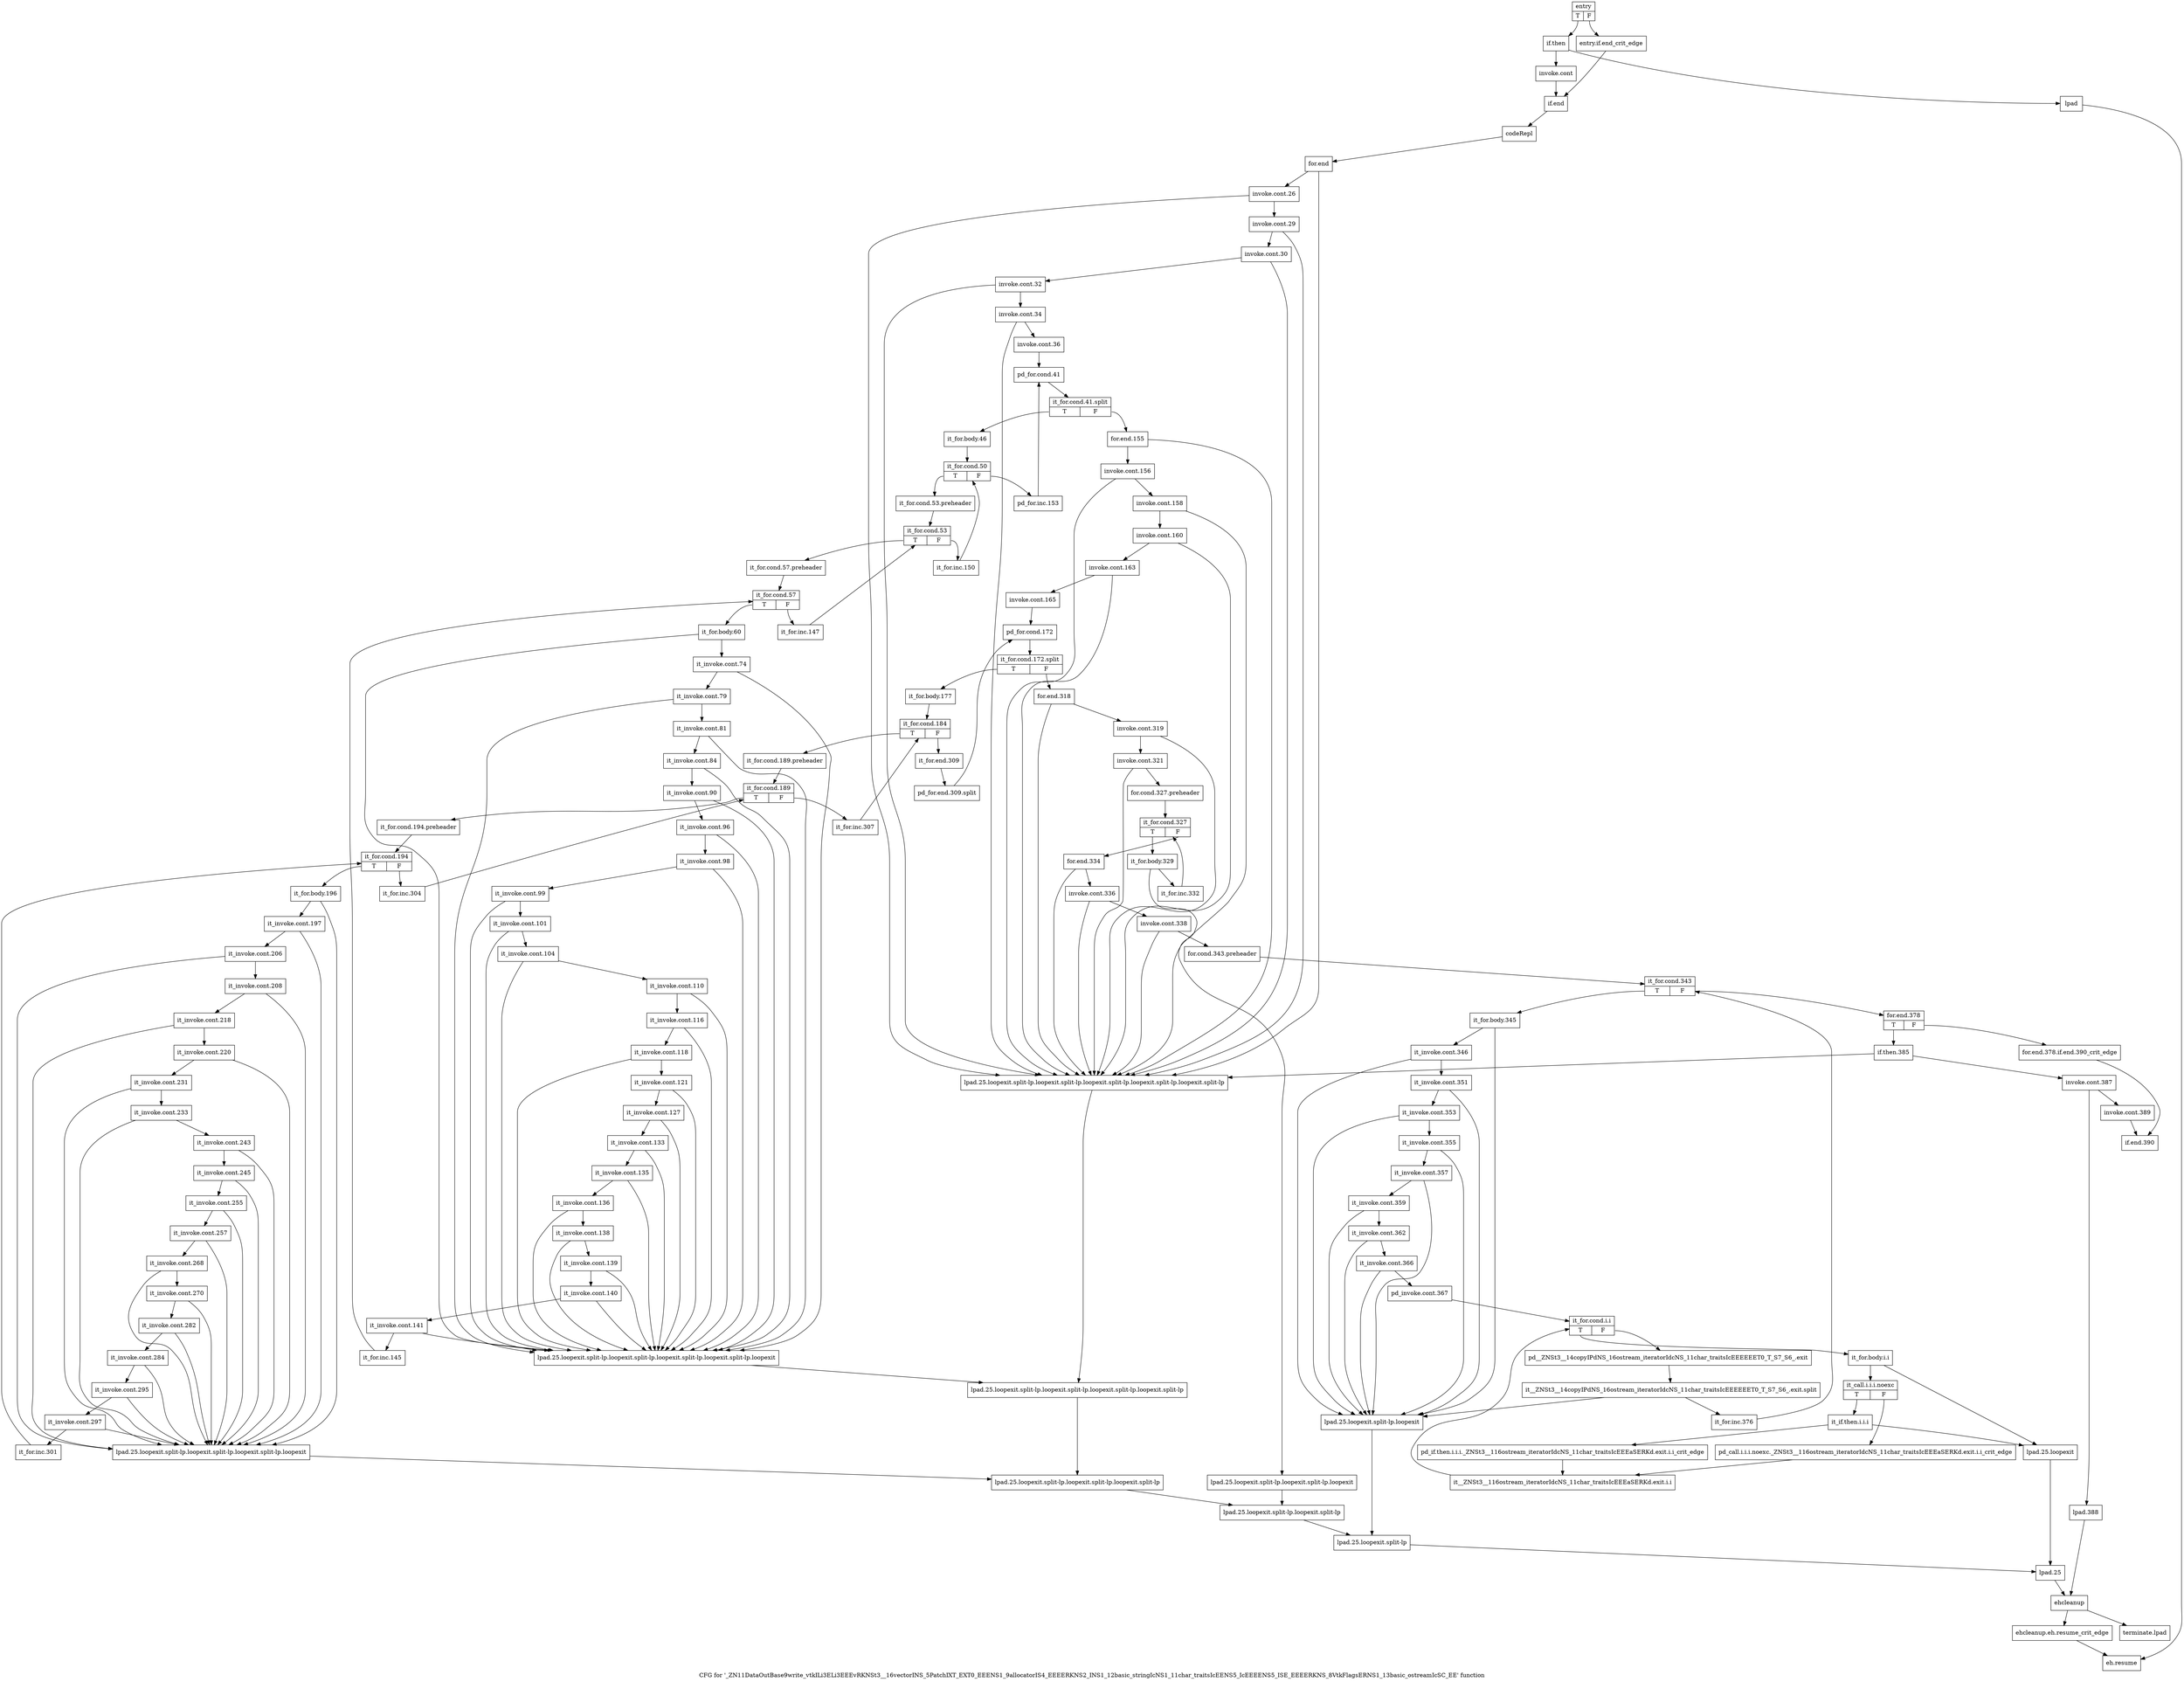 digraph "CFG for '_ZN11DataOutBase9write_vtkILi3ELi3EEEvRKNSt3__16vectorINS_5PatchIXT_EXT0_EEENS1_9allocatorIS4_EEEERKNS2_INS1_12basic_stringIcNS1_11char_traitsIcEENS5_IcEEEENS5_ISE_EEEERKNS_8VtkFlagsERNS1_13basic_ostreamIcSC_EE' function" {
	label="CFG for '_ZN11DataOutBase9write_vtkILi3ELi3EEEvRKNSt3__16vectorINS_5PatchIXT_EXT0_EEENS1_9allocatorIS4_EEEERKNS2_INS1_12basic_stringIcNS1_11char_traitsIcEENS5_IcEEEENS5_ISE_EEEERKNS_8VtkFlagsERNS1_13basic_ostreamIcSC_EE' function";

	Node0x36e93b0 [shape=record,label="{entry|{<s0>T|<s1>F}}"];
	Node0x36e93b0:s0 -> Node0x3704670;
	Node0x36e93b0:s1 -> Node0x36e9400;
	Node0x36e9400 [shape=record,label="{entry.if.end_crit_edge}"];
	Node0x36e9400 -> Node0x3704760;
	Node0x3704670 [shape=record,label="{if.then}"];
	Node0x3704670 -> Node0x37046c0;
	Node0x3704670 -> Node0x3704710;
	Node0x37046c0 [shape=record,label="{invoke.cont}"];
	Node0x37046c0 -> Node0x3704760;
	Node0x3704710 [shape=record,label="{lpad}"];
	Node0x3704710 -> Node0x370dd30;
	Node0x3704760 [shape=record,label="{if.end}"];
	Node0x3704760 -> Node0x3707130;
	Node0x3707130 [shape=record,label="{codeRepl}"];
	Node0x3707130 -> Node0x3707180;
	Node0x3707180 [shape=record,label="{for.end}"];
	Node0x3707180 -> Node0x37071d0;
	Node0x3707180 -> Node0x370c2f0;
	Node0x37071d0 [shape=record,label="{invoke.cont.26}"];
	Node0x37071d0 -> Node0x3707220;
	Node0x37071d0 -> Node0x370c2f0;
	Node0x3707220 [shape=record,label="{invoke.cont.29}"];
	Node0x3707220 -> Node0x3707270;
	Node0x3707220 -> Node0x370c2f0;
	Node0x3707270 [shape=record,label="{invoke.cont.30}"];
	Node0x3707270 -> Node0x37072c0;
	Node0x3707270 -> Node0x370c2f0;
	Node0x37072c0 [shape=record,label="{invoke.cont.32}"];
	Node0x37072c0 -> Node0x3707310;
	Node0x37072c0 -> Node0x370c2f0;
	Node0x3707310 [shape=record,label="{invoke.cont.34}"];
	Node0x3707310 -> Node0x3707360;
	Node0x3707310 -> Node0x370c2f0;
	Node0x3707360 [shape=record,label="{invoke.cont.36}"];
	Node0x3707360 -> Node0x37073b0;
	Node0x37073b0 [shape=record,label="{pd_for.cond.41}"];
	Node0x37073b0 -> Node0x9c76030;
	Node0x9c76030 [shape=record,label="{it_for.cond.41.split|{<s0>T|<s1>F}}"];
	Node0x9c76030:s0 -> Node0x3707400;
	Node0x9c76030:s1 -> Node0x370c5c0;
	Node0x3707400 [shape=record,label="{it_for.body.46}"];
	Node0x3707400 -> Node0x3707450;
	Node0x3707450 [shape=record,label="{it_for.cond.50|{<s0>T|<s1>F}}"];
	Node0x3707450:s0 -> Node0x37074a0;
	Node0x3707450:s1 -> Node0x370c570;
	Node0x37074a0 [shape=record,label="{it_for.cond.53.preheader}"];
	Node0x37074a0 -> Node0x37074f0;
	Node0x37074f0 [shape=record,label="{it_for.cond.53|{<s0>T|<s1>F}}"];
	Node0x37074f0:s0 -> Node0x3707540;
	Node0x37074f0:s1 -> Node0x370c520;
	Node0x3707540 [shape=record,label="{it_for.cond.57.preheader}"];
	Node0x3707540 -> Node0x3707590;
	Node0x3707590 [shape=record,label="{it_for.cond.57|{<s0>T|<s1>F}}"];
	Node0x3707590:s0 -> Node0x37075e0;
	Node0x3707590:s1 -> Node0x370c4d0;
	Node0x37075e0 [shape=record,label="{it_for.body.60}"];
	Node0x37075e0 -> Node0x3707630;
	Node0x37075e0 -> Node0x370c2a0;
	Node0x3707630 [shape=record,label="{it_invoke.cont.74}"];
	Node0x3707630 -> Node0x3707680;
	Node0x3707630 -> Node0x370c2a0;
	Node0x3707680 [shape=record,label="{it_invoke.cont.79}"];
	Node0x3707680 -> Node0x37076d0;
	Node0x3707680 -> Node0x370c2a0;
	Node0x37076d0 [shape=record,label="{it_invoke.cont.81}"];
	Node0x37076d0 -> Node0x3707720;
	Node0x37076d0 -> Node0x370c2a0;
	Node0x3707720 [shape=record,label="{it_invoke.cont.84}"];
	Node0x3707720 -> Node0x3707770;
	Node0x3707720 -> Node0x370c2a0;
	Node0x3707770 [shape=record,label="{it_invoke.cont.90}"];
	Node0x3707770 -> Node0x37077c0;
	Node0x3707770 -> Node0x370c2a0;
	Node0x37077c0 [shape=record,label="{it_invoke.cont.96}"];
	Node0x37077c0 -> Node0x3707810;
	Node0x37077c0 -> Node0x370c2a0;
	Node0x3707810 [shape=record,label="{it_invoke.cont.98}"];
	Node0x3707810 -> Node0x3707860;
	Node0x3707810 -> Node0x370c2a0;
	Node0x3707860 [shape=record,label="{it_invoke.cont.99}"];
	Node0x3707860 -> Node0x370bcb0;
	Node0x3707860 -> Node0x370c2a0;
	Node0x370bcb0 [shape=record,label="{it_invoke.cont.101}"];
	Node0x370bcb0 -> Node0x370bd00;
	Node0x370bcb0 -> Node0x370c2a0;
	Node0x370bd00 [shape=record,label="{it_invoke.cont.104}"];
	Node0x370bd00 -> Node0x370bd50;
	Node0x370bd00 -> Node0x370c2a0;
	Node0x370bd50 [shape=record,label="{it_invoke.cont.110}"];
	Node0x370bd50 -> Node0x370bda0;
	Node0x370bd50 -> Node0x370c2a0;
	Node0x370bda0 [shape=record,label="{it_invoke.cont.116}"];
	Node0x370bda0 -> Node0x370bdf0;
	Node0x370bda0 -> Node0x370c2a0;
	Node0x370bdf0 [shape=record,label="{it_invoke.cont.118}"];
	Node0x370bdf0 -> Node0x370be40;
	Node0x370bdf0 -> Node0x370c2a0;
	Node0x370be40 [shape=record,label="{it_invoke.cont.121}"];
	Node0x370be40 -> Node0x370be90;
	Node0x370be40 -> Node0x370c2a0;
	Node0x370be90 [shape=record,label="{it_invoke.cont.127}"];
	Node0x370be90 -> Node0x370bee0;
	Node0x370be90 -> Node0x370c2a0;
	Node0x370bee0 [shape=record,label="{it_invoke.cont.133}"];
	Node0x370bee0 -> Node0x370bf30;
	Node0x370bee0 -> Node0x370c2a0;
	Node0x370bf30 [shape=record,label="{it_invoke.cont.135}"];
	Node0x370bf30 -> Node0x370bf80;
	Node0x370bf30 -> Node0x370c2a0;
	Node0x370bf80 [shape=record,label="{it_invoke.cont.136}"];
	Node0x370bf80 -> Node0x370bfd0;
	Node0x370bf80 -> Node0x370c2a0;
	Node0x370bfd0 [shape=record,label="{it_invoke.cont.138}"];
	Node0x370bfd0 -> Node0x370c020;
	Node0x370bfd0 -> Node0x370c2a0;
	Node0x370c020 [shape=record,label="{it_invoke.cont.139}"];
	Node0x370c020 -> Node0x370c070;
	Node0x370c020 -> Node0x370c2a0;
	Node0x370c070 [shape=record,label="{it_invoke.cont.140}"];
	Node0x370c070 -> Node0x370c0c0;
	Node0x370c070 -> Node0x370c2a0;
	Node0x370c0c0 [shape=record,label="{it_invoke.cont.141}"];
	Node0x370c0c0 -> Node0x370c110;
	Node0x370c0c0 -> Node0x370c2a0;
	Node0x370c110 [shape=record,label="{it_for.inc.145}"];
	Node0x370c110 -> Node0x3707590;
	Node0x370c160 [shape=record,label="{lpad.25.loopexit}"];
	Node0x370c160 -> Node0x370c480;
	Node0x370c1b0 [shape=record,label="{lpad.25.loopexit.split-lp.loopexit}"];
	Node0x370c1b0 -> Node0x370c430;
	Node0x370c200 [shape=record,label="{lpad.25.loopexit.split-lp.loopexit.split-lp.loopexit}"];
	Node0x370c200 -> Node0x370c3e0;
	Node0x370c250 [shape=record,label="{lpad.25.loopexit.split-lp.loopexit.split-lp.loopexit.split-lp.loopexit}"];
	Node0x370c250 -> Node0x370c390;
	Node0x370c2a0 [shape=record,label="{lpad.25.loopexit.split-lp.loopexit.split-lp.loopexit.split-lp.loopexit.split-lp.loopexit}"];
	Node0x370c2a0 -> Node0x370c340;
	Node0x370c2f0 [shape=record,label="{lpad.25.loopexit.split-lp.loopexit.split-lp.loopexit.split-lp.loopexit.split-lp.loopexit.split-lp}"];
	Node0x370c2f0 -> Node0x370c340;
	Node0x370c340 [shape=record,label="{lpad.25.loopexit.split-lp.loopexit.split-lp.loopexit.split-lp.loopexit.split-lp}"];
	Node0x370c340 -> Node0x370c390;
	Node0x370c390 [shape=record,label="{lpad.25.loopexit.split-lp.loopexit.split-lp.loopexit.split-lp}"];
	Node0x370c390 -> Node0x370c3e0;
	Node0x370c3e0 [shape=record,label="{lpad.25.loopexit.split-lp.loopexit.split-lp}"];
	Node0x370c3e0 -> Node0x370c430;
	Node0x370c430 [shape=record,label="{lpad.25.loopexit.split-lp}"];
	Node0x370c430 -> Node0x370c480;
	Node0x370c480 [shape=record,label="{lpad.25}"];
	Node0x370c480 -> Node0x370dc90;
	Node0x370c4d0 [shape=record,label="{it_for.inc.147}"];
	Node0x370c4d0 -> Node0x37074f0;
	Node0x370c520 [shape=record,label="{it_for.inc.150}"];
	Node0x370c520 -> Node0x3707450;
	Node0x370c570 [shape=record,label="{pd_for.inc.153}"];
	Node0x370c570 -> Node0x37073b0;
	Node0x370c5c0 [shape=record,label="{for.end.155}"];
	Node0x370c5c0 -> Node0x370c610;
	Node0x370c5c0 -> Node0x370c2f0;
	Node0x370c610 [shape=record,label="{invoke.cont.156}"];
	Node0x370c610 -> Node0x370c660;
	Node0x370c610 -> Node0x370c2f0;
	Node0x370c660 [shape=record,label="{invoke.cont.158}"];
	Node0x370c660 -> Node0x370c6b0;
	Node0x370c660 -> Node0x370c2f0;
	Node0x370c6b0 [shape=record,label="{invoke.cont.160}"];
	Node0x370c6b0 -> Node0x370c700;
	Node0x370c6b0 -> Node0x370c2f0;
	Node0x370c700 [shape=record,label="{invoke.cont.163}"];
	Node0x370c700 -> Node0x370c750;
	Node0x370c700 -> Node0x370c2f0;
	Node0x370c750 [shape=record,label="{invoke.cont.165}"];
	Node0x370c750 -> Node0x370c7a0;
	Node0x370c7a0 [shape=record,label="{pd_for.cond.172}"];
	Node0x370c7a0 -> Node0x9cbba40;
	Node0x9cbba40 [shape=record,label="{it_for.cond.172.split|{<s0>T|<s1>F}}"];
	Node0x9cbba40:s0 -> Node0x370c7f0;
	Node0x9cbba40:s1 -> Node0x370d0b0;
	Node0x370c7f0 [shape=record,label="{it_for.body.177}"];
	Node0x370c7f0 -> Node0x370c840;
	Node0x370c840 [shape=record,label="{it_for.cond.184|{<s0>T|<s1>F}}"];
	Node0x370c840:s0 -> Node0x370c890;
	Node0x370c840:s1 -> Node0x370d060;
	Node0x370c890 [shape=record,label="{it_for.cond.189.preheader}"];
	Node0x370c890 -> Node0x370c8e0;
	Node0x370c8e0 [shape=record,label="{it_for.cond.189|{<s0>T|<s1>F}}"];
	Node0x370c8e0:s0 -> Node0x370c930;
	Node0x370c8e0:s1 -> Node0x370d010;
	Node0x370c930 [shape=record,label="{it_for.cond.194.preheader}"];
	Node0x370c930 -> Node0x370c980;
	Node0x370c980 [shape=record,label="{it_for.cond.194|{<s0>T|<s1>F}}"];
	Node0x370c980:s0 -> Node0x370c9d0;
	Node0x370c980:s1 -> Node0x370cfc0;
	Node0x370c9d0 [shape=record,label="{it_for.body.196}"];
	Node0x370c9d0 -> Node0x370ca20;
	Node0x370c9d0 -> Node0x370c250;
	Node0x370ca20 [shape=record,label="{it_invoke.cont.197}"];
	Node0x370ca20 -> Node0x370ca70;
	Node0x370ca20 -> Node0x370c250;
	Node0x370ca70 [shape=record,label="{it_invoke.cont.206}"];
	Node0x370ca70 -> Node0x370cac0;
	Node0x370ca70 -> Node0x370c250;
	Node0x370cac0 [shape=record,label="{it_invoke.cont.208}"];
	Node0x370cac0 -> Node0x370cb10;
	Node0x370cac0 -> Node0x370c250;
	Node0x370cb10 [shape=record,label="{it_invoke.cont.218}"];
	Node0x370cb10 -> Node0x370cb60;
	Node0x370cb10 -> Node0x370c250;
	Node0x370cb60 [shape=record,label="{it_invoke.cont.220}"];
	Node0x370cb60 -> Node0x370cbb0;
	Node0x370cb60 -> Node0x370c250;
	Node0x370cbb0 [shape=record,label="{it_invoke.cont.231}"];
	Node0x370cbb0 -> Node0x370cc00;
	Node0x370cbb0 -> Node0x370c250;
	Node0x370cc00 [shape=record,label="{it_invoke.cont.233}"];
	Node0x370cc00 -> Node0x370cc50;
	Node0x370cc00 -> Node0x370c250;
	Node0x370cc50 [shape=record,label="{it_invoke.cont.243}"];
	Node0x370cc50 -> Node0x370cca0;
	Node0x370cc50 -> Node0x370c250;
	Node0x370cca0 [shape=record,label="{it_invoke.cont.245}"];
	Node0x370cca0 -> Node0x370ccf0;
	Node0x370cca0 -> Node0x370c250;
	Node0x370ccf0 [shape=record,label="{it_invoke.cont.255}"];
	Node0x370ccf0 -> Node0x370cd40;
	Node0x370ccf0 -> Node0x370c250;
	Node0x370cd40 [shape=record,label="{it_invoke.cont.257}"];
	Node0x370cd40 -> Node0x370cd90;
	Node0x370cd40 -> Node0x370c250;
	Node0x370cd90 [shape=record,label="{it_invoke.cont.268}"];
	Node0x370cd90 -> Node0x370cde0;
	Node0x370cd90 -> Node0x370c250;
	Node0x370cde0 [shape=record,label="{it_invoke.cont.270}"];
	Node0x370cde0 -> Node0x370ce30;
	Node0x370cde0 -> Node0x370c250;
	Node0x370ce30 [shape=record,label="{it_invoke.cont.282}"];
	Node0x370ce30 -> Node0x370ce80;
	Node0x370ce30 -> Node0x370c250;
	Node0x370ce80 [shape=record,label="{it_invoke.cont.284}"];
	Node0x370ce80 -> Node0x370ced0;
	Node0x370ce80 -> Node0x370c250;
	Node0x370ced0 [shape=record,label="{it_invoke.cont.295}"];
	Node0x370ced0 -> Node0x370cf20;
	Node0x370ced0 -> Node0x370c250;
	Node0x370cf20 [shape=record,label="{it_invoke.cont.297}"];
	Node0x370cf20 -> Node0x370cf70;
	Node0x370cf20 -> Node0x370c250;
	Node0x370cf70 [shape=record,label="{it_for.inc.301}"];
	Node0x370cf70 -> Node0x370c980;
	Node0x370cfc0 [shape=record,label="{it_for.inc.304}"];
	Node0x370cfc0 -> Node0x370c8e0;
	Node0x370d010 [shape=record,label="{it_for.inc.307}"];
	Node0x370d010 -> Node0x370c840;
	Node0x370d060 [shape=record,label="{it_for.end.309}"];
	Node0x370d060 -> Node0x9cbb8f0;
	Node0x9cbb8f0 [shape=record,label="{pd_for.end.309.split}"];
	Node0x9cbb8f0 -> Node0x370c7a0;
	Node0x370d0b0 [shape=record,label="{for.end.318}"];
	Node0x370d0b0 -> Node0x370d100;
	Node0x370d0b0 -> Node0x370c2f0;
	Node0x370d100 [shape=record,label="{invoke.cont.319}"];
	Node0x370d100 -> Node0x370d150;
	Node0x370d100 -> Node0x370c2f0;
	Node0x370d150 [shape=record,label="{invoke.cont.321}"];
	Node0x370d150 -> Node0x370d1a0;
	Node0x370d150 -> Node0x370c2f0;
	Node0x370d1a0 [shape=record,label="{for.cond.327.preheader}"];
	Node0x370d1a0 -> Node0x370d1f0;
	Node0x370d1f0 [shape=record,label="{it_for.cond.327|{<s0>T|<s1>F}}"];
	Node0x370d1f0:s0 -> Node0x370d240;
	Node0x370d1f0:s1 -> Node0x370d2e0;
	Node0x370d240 [shape=record,label="{it_for.body.329}"];
	Node0x370d240 -> Node0x370d290;
	Node0x370d240 -> Node0x370c200;
	Node0x370d290 [shape=record,label="{it_for.inc.332}"];
	Node0x370d290 -> Node0x370d1f0;
	Node0x370d2e0 [shape=record,label="{for.end.334}"];
	Node0x370d2e0 -> Node0x370d330;
	Node0x370d2e0 -> Node0x370c2f0;
	Node0x370d330 [shape=record,label="{invoke.cont.336}"];
	Node0x370d330 -> Node0x370d380;
	Node0x370d330 -> Node0x370c2f0;
	Node0x370d380 [shape=record,label="{invoke.cont.338}"];
	Node0x370d380 -> Node0x370d3d0;
	Node0x370d380 -> Node0x370c2f0;
	Node0x370d3d0 [shape=record,label="{for.cond.343.preheader}"];
	Node0x370d3d0 -> Node0x370d420;
	Node0x370d420 [shape=record,label="{it_for.cond.343|{<s0>T|<s1>F}}"];
	Node0x370d420:s0 -> Node0x370d470;
	Node0x370d420:s1 -> Node0x370da60;
	Node0x370d470 [shape=record,label="{it_for.body.345}"];
	Node0x370d470 -> Node0x370d4c0;
	Node0x370d470 -> Node0x370c1b0;
	Node0x370d4c0 [shape=record,label="{it_invoke.cont.346}"];
	Node0x370d4c0 -> Node0x370d510;
	Node0x370d4c0 -> Node0x370c1b0;
	Node0x370d510 [shape=record,label="{it_invoke.cont.351}"];
	Node0x370d510 -> Node0x370d560;
	Node0x370d510 -> Node0x370c1b0;
	Node0x370d560 [shape=record,label="{it_invoke.cont.353}"];
	Node0x370d560 -> Node0x370d5b0;
	Node0x370d560 -> Node0x370c1b0;
	Node0x370d5b0 [shape=record,label="{it_invoke.cont.355}"];
	Node0x370d5b0 -> Node0x370d600;
	Node0x370d5b0 -> Node0x370c1b0;
	Node0x370d600 [shape=record,label="{it_invoke.cont.357}"];
	Node0x370d600 -> Node0x370d650;
	Node0x370d600 -> Node0x370c1b0;
	Node0x370d650 [shape=record,label="{it_invoke.cont.359}"];
	Node0x370d650 -> Node0x370d6a0;
	Node0x370d650 -> Node0x370c1b0;
	Node0x370d6a0 [shape=record,label="{it_invoke.cont.362}"];
	Node0x370d6a0 -> Node0x370d6f0;
	Node0x370d6a0 -> Node0x370c1b0;
	Node0x370d6f0 [shape=record,label="{it_invoke.cont.366}"];
	Node0x370d6f0 -> Node0x370d740;
	Node0x370d6f0 -> Node0x370c1b0;
	Node0x370d740 [shape=record,label="{pd_invoke.cont.367}"];
	Node0x370d740 -> Node0x370d790;
	Node0x370d790 [shape=record,label="{it_for.cond.i.i|{<s0>T|<s1>F}}"];
	Node0x370d790:s0 -> Node0x370d7e0;
	Node0x370d790:s1 -> Node0x370d9c0;
	Node0x370d7e0 [shape=record,label="{it_for.body.i.i}"];
	Node0x370d7e0 -> Node0x370d830;
	Node0x370d7e0 -> Node0x370c160;
	Node0x370d830 [shape=record,label="{it_call.i.i.i.noexc|{<s0>T|<s1>F}}"];
	Node0x370d830:s0 -> Node0x370d8d0;
	Node0x370d830:s1 -> Node0x370d880;
	Node0x370d880 [shape=record,label="{pd_call.i.i.i.noexc._ZNSt3__116ostream_iteratorIdcNS_11char_traitsIcEEEaSERKd.exit.i.i_crit_edge}"];
	Node0x370d880 -> Node0x370d970;
	Node0x370d8d0 [shape=record,label="{it_if.then.i.i.i}"];
	Node0x370d8d0 -> Node0x370d920;
	Node0x370d8d0 -> Node0x370c160;
	Node0x370d920 [shape=record,label="{pd_if.then.i.i.i._ZNSt3__116ostream_iteratorIdcNS_11char_traitsIcEEEaSERKd.exit.i.i_crit_edge}"];
	Node0x370d920 -> Node0x370d970;
	Node0x370d970 [shape=record,label="{it__ZNSt3__116ostream_iteratorIdcNS_11char_traitsIcEEEaSERKd.exit.i.i}"];
	Node0x370d970 -> Node0x370d790;
	Node0x370d9c0 [shape=record,label="{pd__ZNSt3__14copyIPdNS_16ostream_iteratorIdcNS_11char_traitsIcEEEEEET0_T_S7_S6_.exit}"];
	Node0x370d9c0 -> Node0x9c92000;
	Node0x9c92000 [shape=record,label="{it__ZNSt3__14copyIPdNS_16ostream_iteratorIdcNS_11char_traitsIcEEEEEET0_T_S7_S6_.exit.split}"];
	Node0x9c92000 -> Node0x370da10;
	Node0x9c92000 -> Node0x370c1b0;
	Node0x370da10 [shape=record,label="{it_for.inc.376}"];
	Node0x370da10 -> Node0x370d420;
	Node0x370da60 [shape=record,label="{for.end.378|{<s0>T|<s1>F}}"];
	Node0x370da60:s0 -> Node0x370db00;
	Node0x370da60:s1 -> Node0x370dab0;
	Node0x370dab0 [shape=record,label="{for.end.378.if.end.390_crit_edge}"];
	Node0x370dab0 -> Node0x370dc40;
	Node0x370db00 [shape=record,label="{if.then.385}"];
	Node0x370db00 -> Node0x370db50;
	Node0x370db00 -> Node0x370c2f0;
	Node0x370db50 [shape=record,label="{invoke.cont.387}"];
	Node0x370db50 -> Node0x370dba0;
	Node0x370db50 -> Node0x370dbf0;
	Node0x370dba0 [shape=record,label="{invoke.cont.389}"];
	Node0x370dba0 -> Node0x370dc40;
	Node0x370dbf0 [shape=record,label="{lpad.388}"];
	Node0x370dbf0 -> Node0x370dc90;
	Node0x370dc40 [shape=record,label="{if.end.390}"];
	Node0x370dc90 [shape=record,label="{ehcleanup}"];
	Node0x370dc90 -> Node0x370dce0;
	Node0x370dc90 -> Node0x370dd80;
	Node0x370dce0 [shape=record,label="{ehcleanup.eh.resume_crit_edge}"];
	Node0x370dce0 -> Node0x370dd30;
	Node0x370dd30 [shape=record,label="{eh.resume}"];
	Node0x370dd80 [shape=record,label="{terminate.lpad}"];
}
